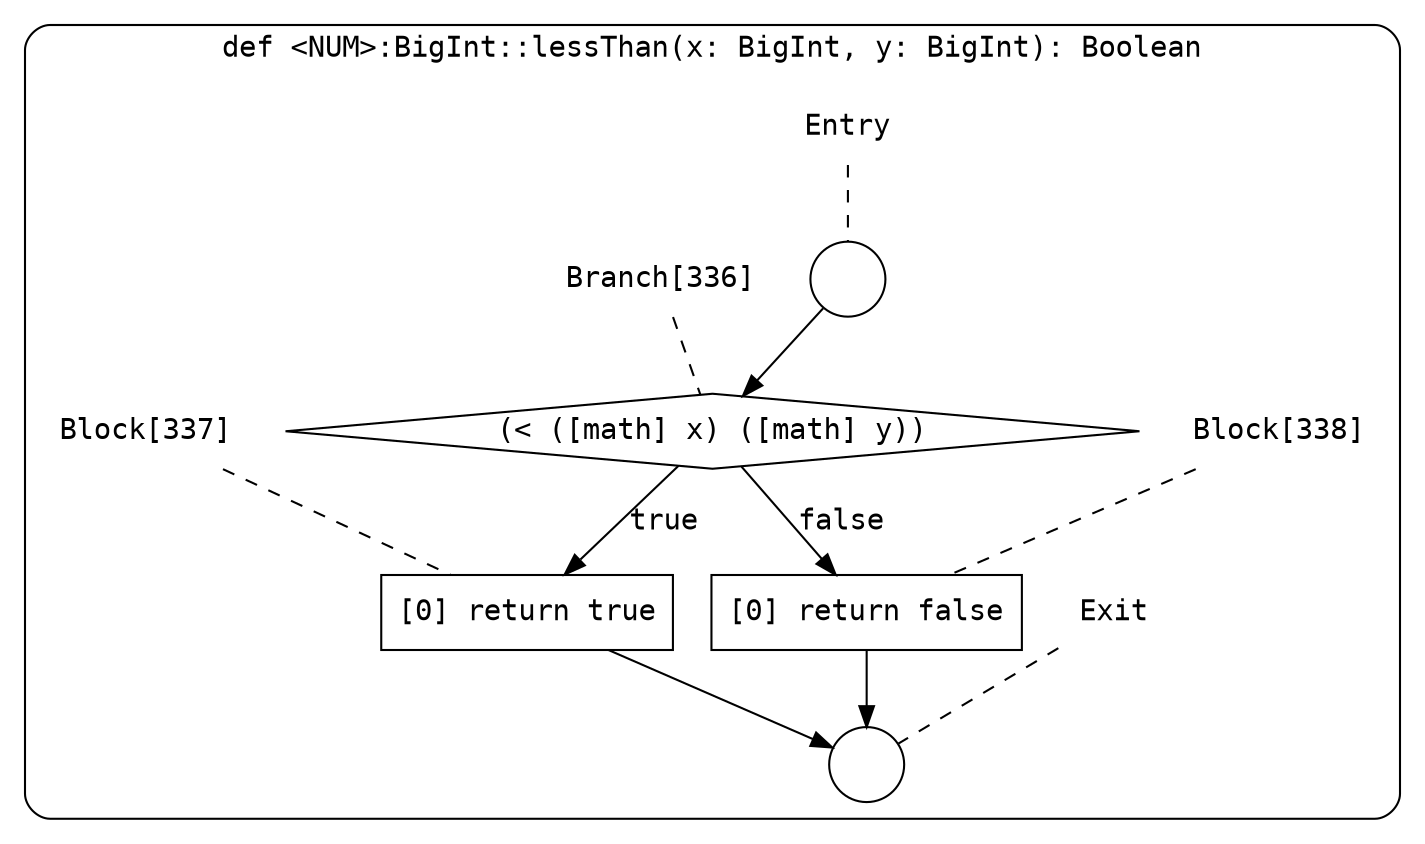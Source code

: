digraph {
  graph [fontname = "Consolas"]
  node [fontname = "Consolas"]
  edge [fontname = "Consolas"]
  subgraph cluster43 {
    label = "def <NUM>:BigInt::lessThan(x: BigInt, y: BigInt): Boolean"
    style = rounded
    cluster43_entry_name [shape=none, label=<<font color="black">Entry</font>>]
    cluster43_entry_name -> cluster43_entry [arrowhead=none, color="black", style=dashed]
    cluster43_entry [shape=circle label=" " color="black" fillcolor="white" style=filled]
    cluster43_entry -> node336 [color="black"]
    cluster43_exit_name [shape=none, label=<<font color="black">Exit</font>>]
    cluster43_exit_name -> cluster43_exit [arrowhead=none, color="black", style=dashed]
    cluster43_exit [shape=circle label=" " color="black" fillcolor="white" style=filled]
    node336_name [shape=none, label=<<font color="black">Branch[336]</font>>]
    node336_name -> node336 [arrowhead=none, color="black", style=dashed]
    node336 [shape=diamond, label=<<font color="black">(&lt; ([math] x) ([math] y))</font>> color="black" fillcolor="white", style=filled]
    node336 -> node337 [label=<<font color="black">true</font>> color="black"]
    node336 -> node338 [label=<<font color="black">false</font>> color="black"]
    node337_name [shape=none, label=<<font color="black">Block[337]</font>>]
    node337_name -> node337 [arrowhead=none, color="black", style=dashed]
    node337 [shape=box, label=<<font color="black">[0] return true<BR ALIGN="LEFT"/></font>> color="black" fillcolor="white", style=filled]
    node337 -> cluster43_exit [color="black"]
    node338_name [shape=none, label=<<font color="black">Block[338]</font>>]
    node338_name -> node338 [arrowhead=none, color="black", style=dashed]
    node338 [shape=box, label=<<font color="black">[0] return false<BR ALIGN="LEFT"/></font>> color="black" fillcolor="white", style=filled]
    node338 -> cluster43_exit [color="black"]
  }
}